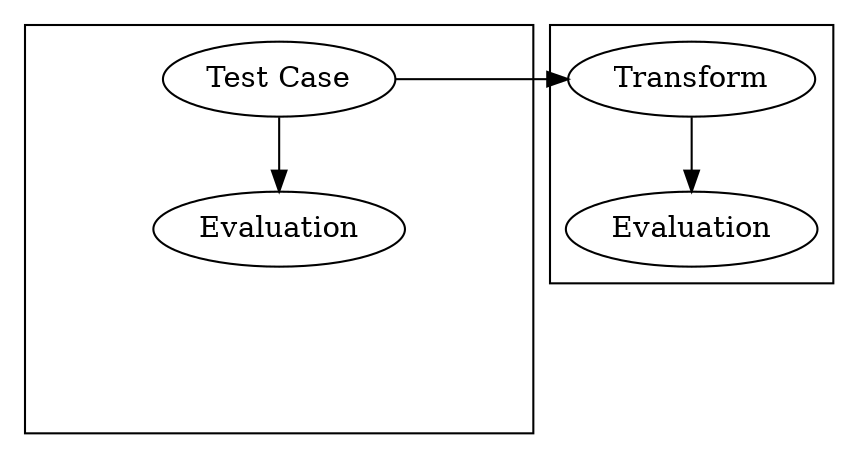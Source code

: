 digraph {

    subgraph cluster_0 {
        Input[label="Test Case"]
        Evaluation
        Analysis[label="Metamorphic Relation" style=invis]
    }

    subgraph cluster_1 {
        Input2[label="Transform"]
        Evaluation2[label="Evaluation"]
    }

    Input -> Input2[constraint=false]
    Input2 -> Evaluation2

    Input -> Evaluation
    Evaluation -> Analysis[style=invis]
    Evaluation2 -> Analysis[style=invis]
}
